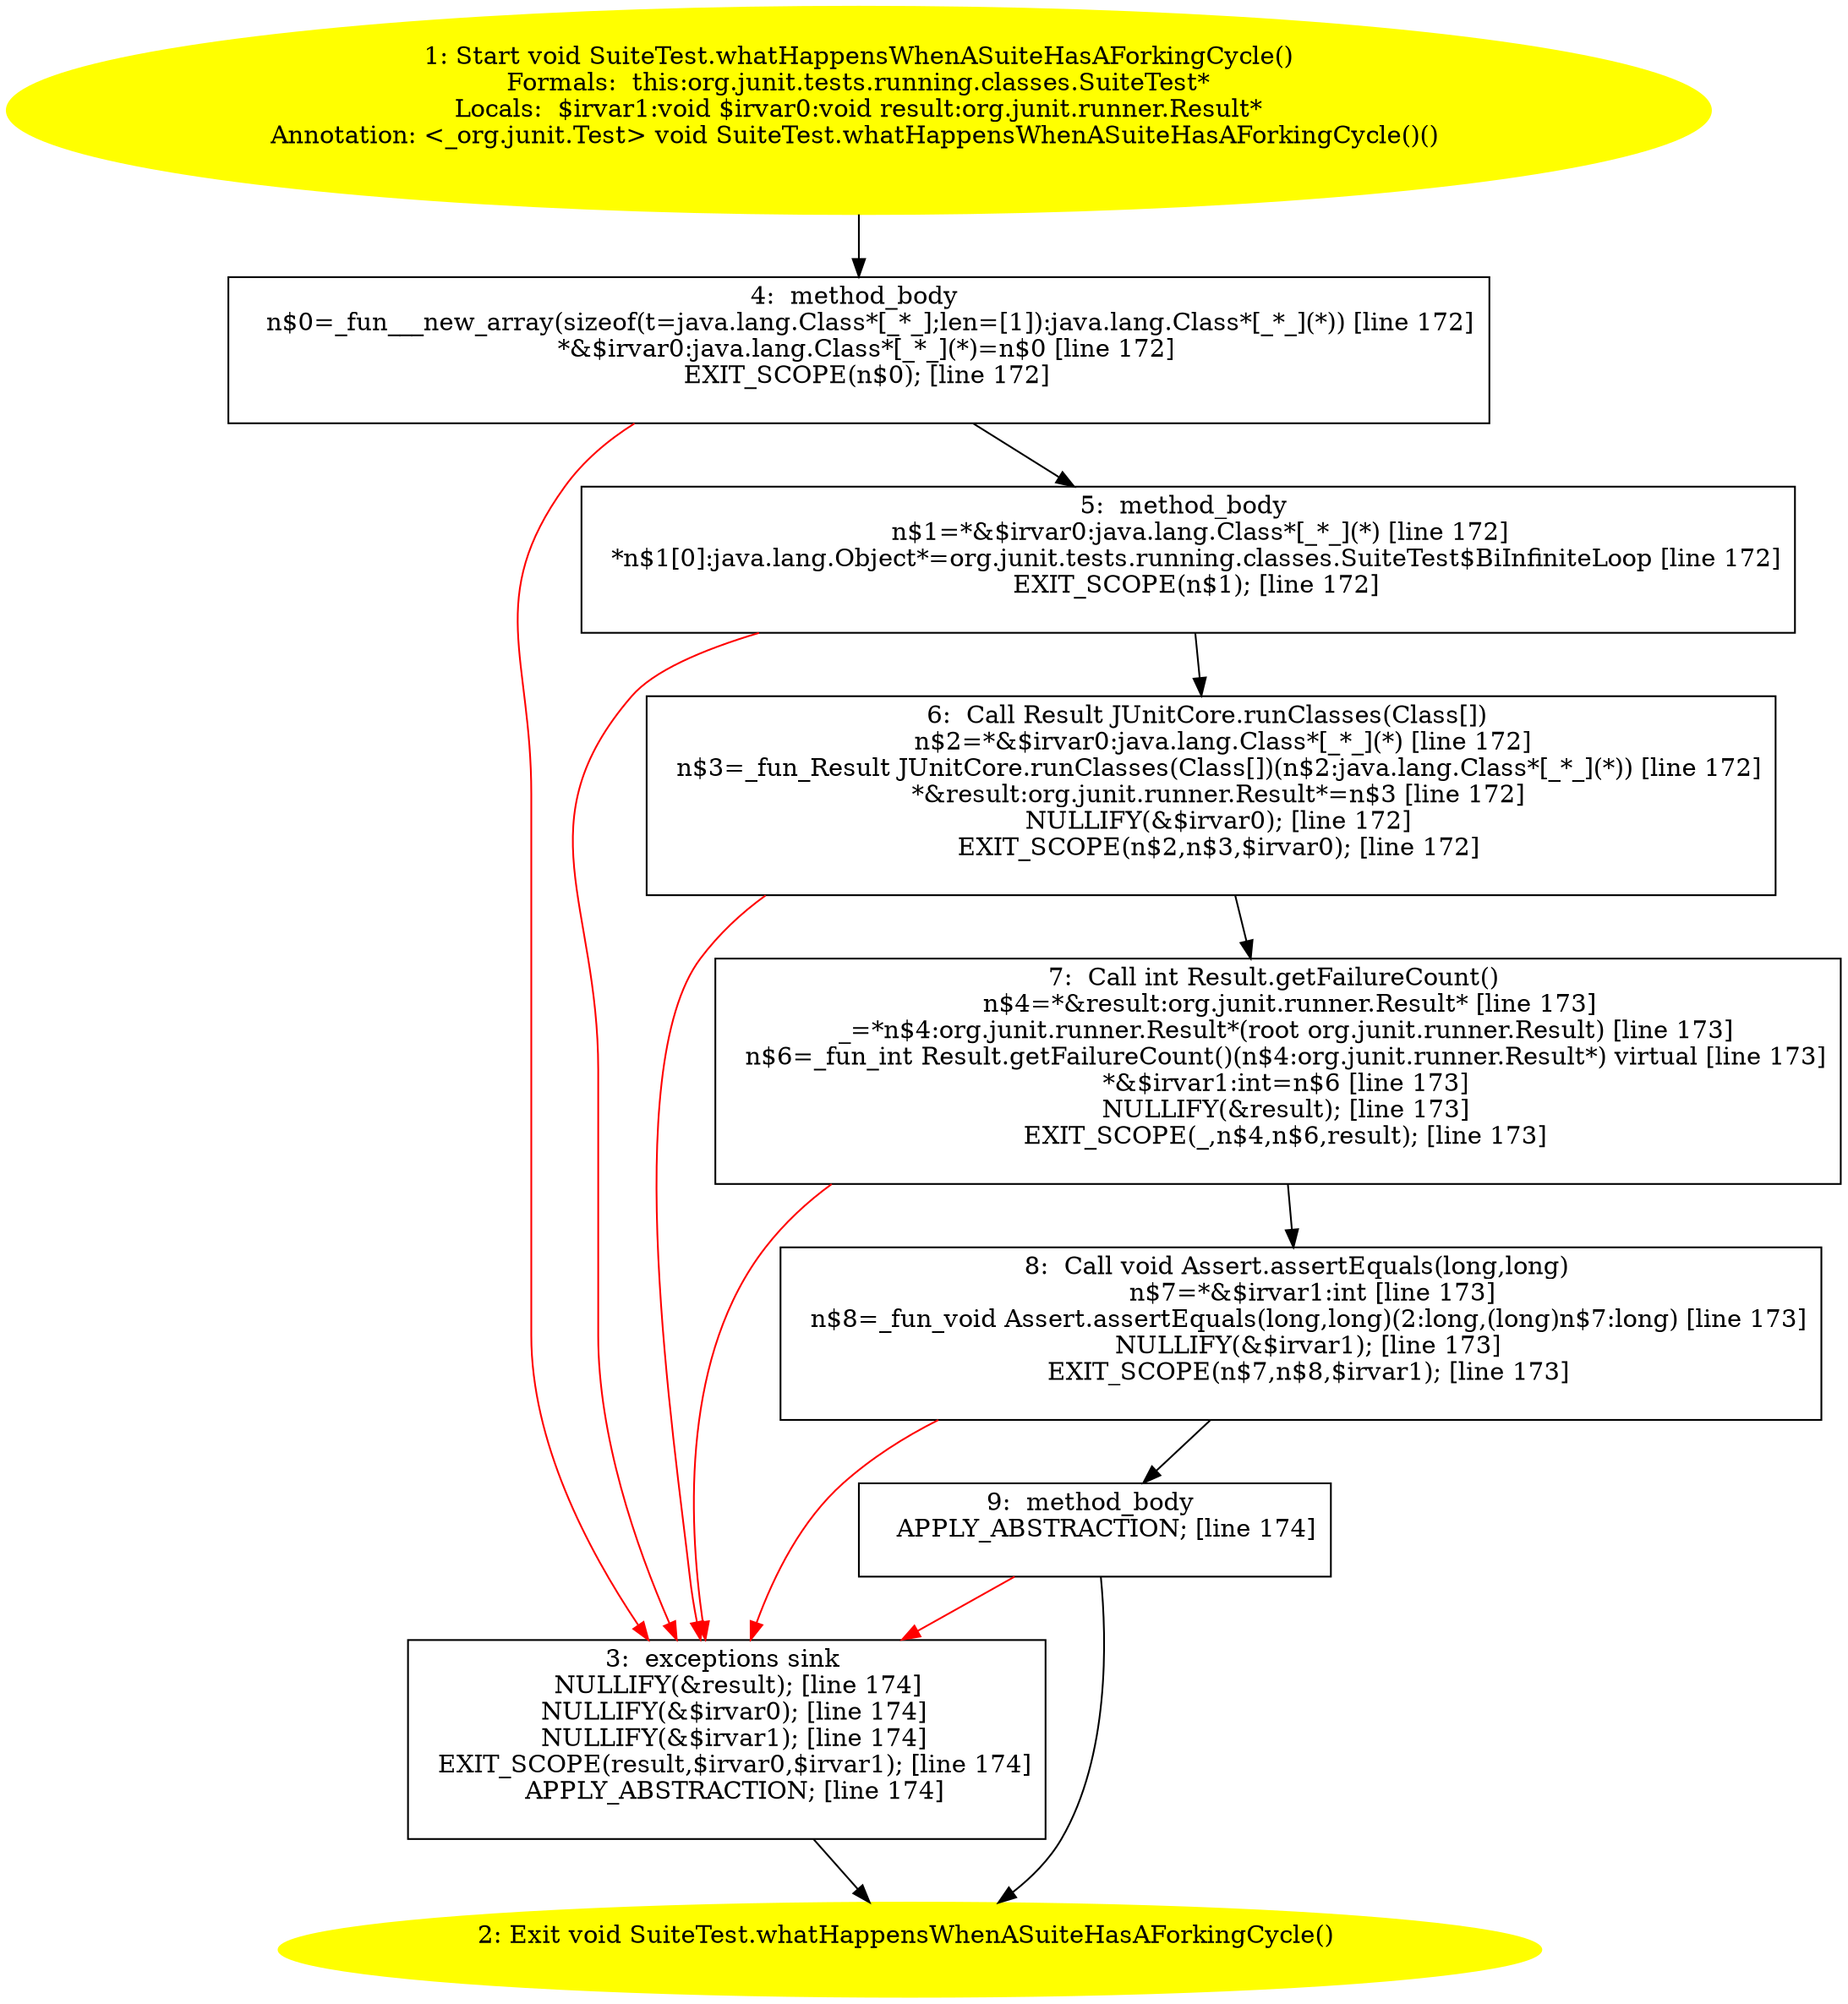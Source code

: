 /* @generated */
digraph cfg {
"org.junit.tests.running.classes.SuiteTest.whatHappensWhenASuiteHasAForkingCycle():void.968dc454a93d574d7fe23d4d45963abf_1" [label="1: Start void SuiteTest.whatHappensWhenASuiteHasAForkingCycle()\nFormals:  this:org.junit.tests.running.classes.SuiteTest*\nLocals:  $irvar1:void $irvar0:void result:org.junit.runner.Result*\nAnnotation: <_org.junit.Test> void SuiteTest.whatHappensWhenASuiteHasAForkingCycle()() \n  " color=yellow style=filled]
	

	 "org.junit.tests.running.classes.SuiteTest.whatHappensWhenASuiteHasAForkingCycle():void.968dc454a93d574d7fe23d4d45963abf_1" -> "org.junit.tests.running.classes.SuiteTest.whatHappensWhenASuiteHasAForkingCycle():void.968dc454a93d574d7fe23d4d45963abf_4" ;
"org.junit.tests.running.classes.SuiteTest.whatHappensWhenASuiteHasAForkingCycle():void.968dc454a93d574d7fe23d4d45963abf_2" [label="2: Exit void SuiteTest.whatHappensWhenASuiteHasAForkingCycle() \n  " color=yellow style=filled]
	

"org.junit.tests.running.classes.SuiteTest.whatHappensWhenASuiteHasAForkingCycle():void.968dc454a93d574d7fe23d4d45963abf_3" [label="3:  exceptions sink \n   NULLIFY(&result); [line 174]\n  NULLIFY(&$irvar0); [line 174]\n  NULLIFY(&$irvar1); [line 174]\n  EXIT_SCOPE(result,$irvar0,$irvar1); [line 174]\n  APPLY_ABSTRACTION; [line 174]\n " shape="box"]
	

	 "org.junit.tests.running.classes.SuiteTest.whatHappensWhenASuiteHasAForkingCycle():void.968dc454a93d574d7fe23d4d45963abf_3" -> "org.junit.tests.running.classes.SuiteTest.whatHappensWhenASuiteHasAForkingCycle():void.968dc454a93d574d7fe23d4d45963abf_2" ;
"org.junit.tests.running.classes.SuiteTest.whatHappensWhenASuiteHasAForkingCycle():void.968dc454a93d574d7fe23d4d45963abf_4" [label="4:  method_body \n   n$0=_fun___new_array(sizeof(t=java.lang.Class*[_*_];len=[1]):java.lang.Class*[_*_](*)) [line 172]\n  *&$irvar0:java.lang.Class*[_*_](*)=n$0 [line 172]\n  EXIT_SCOPE(n$0); [line 172]\n " shape="box"]
	

	 "org.junit.tests.running.classes.SuiteTest.whatHappensWhenASuiteHasAForkingCycle():void.968dc454a93d574d7fe23d4d45963abf_4" -> "org.junit.tests.running.classes.SuiteTest.whatHappensWhenASuiteHasAForkingCycle():void.968dc454a93d574d7fe23d4d45963abf_5" ;
	 "org.junit.tests.running.classes.SuiteTest.whatHappensWhenASuiteHasAForkingCycle():void.968dc454a93d574d7fe23d4d45963abf_4" -> "org.junit.tests.running.classes.SuiteTest.whatHappensWhenASuiteHasAForkingCycle():void.968dc454a93d574d7fe23d4d45963abf_3" [color="red" ];
"org.junit.tests.running.classes.SuiteTest.whatHappensWhenASuiteHasAForkingCycle():void.968dc454a93d574d7fe23d4d45963abf_5" [label="5:  method_body \n   n$1=*&$irvar0:java.lang.Class*[_*_](*) [line 172]\n  *n$1[0]:java.lang.Object*=org.junit.tests.running.classes.SuiteTest$BiInfiniteLoop [line 172]\n  EXIT_SCOPE(n$1); [line 172]\n " shape="box"]
	

	 "org.junit.tests.running.classes.SuiteTest.whatHappensWhenASuiteHasAForkingCycle():void.968dc454a93d574d7fe23d4d45963abf_5" -> "org.junit.tests.running.classes.SuiteTest.whatHappensWhenASuiteHasAForkingCycle():void.968dc454a93d574d7fe23d4d45963abf_6" ;
	 "org.junit.tests.running.classes.SuiteTest.whatHappensWhenASuiteHasAForkingCycle():void.968dc454a93d574d7fe23d4d45963abf_5" -> "org.junit.tests.running.classes.SuiteTest.whatHappensWhenASuiteHasAForkingCycle():void.968dc454a93d574d7fe23d4d45963abf_3" [color="red" ];
"org.junit.tests.running.classes.SuiteTest.whatHappensWhenASuiteHasAForkingCycle():void.968dc454a93d574d7fe23d4d45963abf_6" [label="6:  Call Result JUnitCore.runClasses(Class[]) \n   n$2=*&$irvar0:java.lang.Class*[_*_](*) [line 172]\n  n$3=_fun_Result JUnitCore.runClasses(Class[])(n$2:java.lang.Class*[_*_](*)) [line 172]\n  *&result:org.junit.runner.Result*=n$3 [line 172]\n  NULLIFY(&$irvar0); [line 172]\n  EXIT_SCOPE(n$2,n$3,$irvar0); [line 172]\n " shape="box"]
	

	 "org.junit.tests.running.classes.SuiteTest.whatHappensWhenASuiteHasAForkingCycle():void.968dc454a93d574d7fe23d4d45963abf_6" -> "org.junit.tests.running.classes.SuiteTest.whatHappensWhenASuiteHasAForkingCycle():void.968dc454a93d574d7fe23d4d45963abf_7" ;
	 "org.junit.tests.running.classes.SuiteTest.whatHappensWhenASuiteHasAForkingCycle():void.968dc454a93d574d7fe23d4d45963abf_6" -> "org.junit.tests.running.classes.SuiteTest.whatHappensWhenASuiteHasAForkingCycle():void.968dc454a93d574d7fe23d4d45963abf_3" [color="red" ];
"org.junit.tests.running.classes.SuiteTest.whatHappensWhenASuiteHasAForkingCycle():void.968dc454a93d574d7fe23d4d45963abf_7" [label="7:  Call int Result.getFailureCount() \n   n$4=*&result:org.junit.runner.Result* [line 173]\n  _=*n$4:org.junit.runner.Result*(root org.junit.runner.Result) [line 173]\n  n$6=_fun_int Result.getFailureCount()(n$4:org.junit.runner.Result*) virtual [line 173]\n  *&$irvar1:int=n$6 [line 173]\n  NULLIFY(&result); [line 173]\n  EXIT_SCOPE(_,n$4,n$6,result); [line 173]\n " shape="box"]
	

	 "org.junit.tests.running.classes.SuiteTest.whatHappensWhenASuiteHasAForkingCycle():void.968dc454a93d574d7fe23d4d45963abf_7" -> "org.junit.tests.running.classes.SuiteTest.whatHappensWhenASuiteHasAForkingCycle():void.968dc454a93d574d7fe23d4d45963abf_8" ;
	 "org.junit.tests.running.classes.SuiteTest.whatHappensWhenASuiteHasAForkingCycle():void.968dc454a93d574d7fe23d4d45963abf_7" -> "org.junit.tests.running.classes.SuiteTest.whatHappensWhenASuiteHasAForkingCycle():void.968dc454a93d574d7fe23d4d45963abf_3" [color="red" ];
"org.junit.tests.running.classes.SuiteTest.whatHappensWhenASuiteHasAForkingCycle():void.968dc454a93d574d7fe23d4d45963abf_8" [label="8:  Call void Assert.assertEquals(long,long) \n   n$7=*&$irvar1:int [line 173]\n  n$8=_fun_void Assert.assertEquals(long,long)(2:long,(long)n$7:long) [line 173]\n  NULLIFY(&$irvar1); [line 173]\n  EXIT_SCOPE(n$7,n$8,$irvar1); [line 173]\n " shape="box"]
	

	 "org.junit.tests.running.classes.SuiteTest.whatHappensWhenASuiteHasAForkingCycle():void.968dc454a93d574d7fe23d4d45963abf_8" -> "org.junit.tests.running.classes.SuiteTest.whatHappensWhenASuiteHasAForkingCycle():void.968dc454a93d574d7fe23d4d45963abf_9" ;
	 "org.junit.tests.running.classes.SuiteTest.whatHappensWhenASuiteHasAForkingCycle():void.968dc454a93d574d7fe23d4d45963abf_8" -> "org.junit.tests.running.classes.SuiteTest.whatHappensWhenASuiteHasAForkingCycle():void.968dc454a93d574d7fe23d4d45963abf_3" [color="red" ];
"org.junit.tests.running.classes.SuiteTest.whatHappensWhenASuiteHasAForkingCycle():void.968dc454a93d574d7fe23d4d45963abf_9" [label="9:  method_body \n   APPLY_ABSTRACTION; [line 174]\n " shape="box"]
	

	 "org.junit.tests.running.classes.SuiteTest.whatHappensWhenASuiteHasAForkingCycle():void.968dc454a93d574d7fe23d4d45963abf_9" -> "org.junit.tests.running.classes.SuiteTest.whatHappensWhenASuiteHasAForkingCycle():void.968dc454a93d574d7fe23d4d45963abf_2" ;
	 "org.junit.tests.running.classes.SuiteTest.whatHappensWhenASuiteHasAForkingCycle():void.968dc454a93d574d7fe23d4d45963abf_9" -> "org.junit.tests.running.classes.SuiteTest.whatHappensWhenASuiteHasAForkingCycle():void.968dc454a93d574d7fe23d4d45963abf_3" [color="red" ];
}
